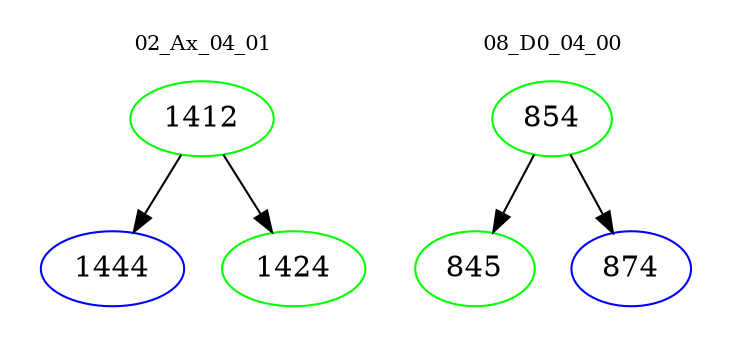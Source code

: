 digraph{
subgraph cluster_0 {
color = white
label = "02_Ax_04_01";
fontsize=10;
T0_1412 [label="1412", color="green"]
T0_1412 -> T0_1444 [color="black"]
T0_1444 [label="1444", color="blue"]
T0_1412 -> T0_1424 [color="black"]
T0_1424 [label="1424", color="green"]
}
subgraph cluster_1 {
color = white
label = "08_D0_04_00";
fontsize=10;
T1_854 [label="854", color="green"]
T1_854 -> T1_845 [color="black"]
T1_845 [label="845", color="green"]
T1_854 -> T1_874 [color="black"]
T1_874 [label="874", color="blue"]
}
}
